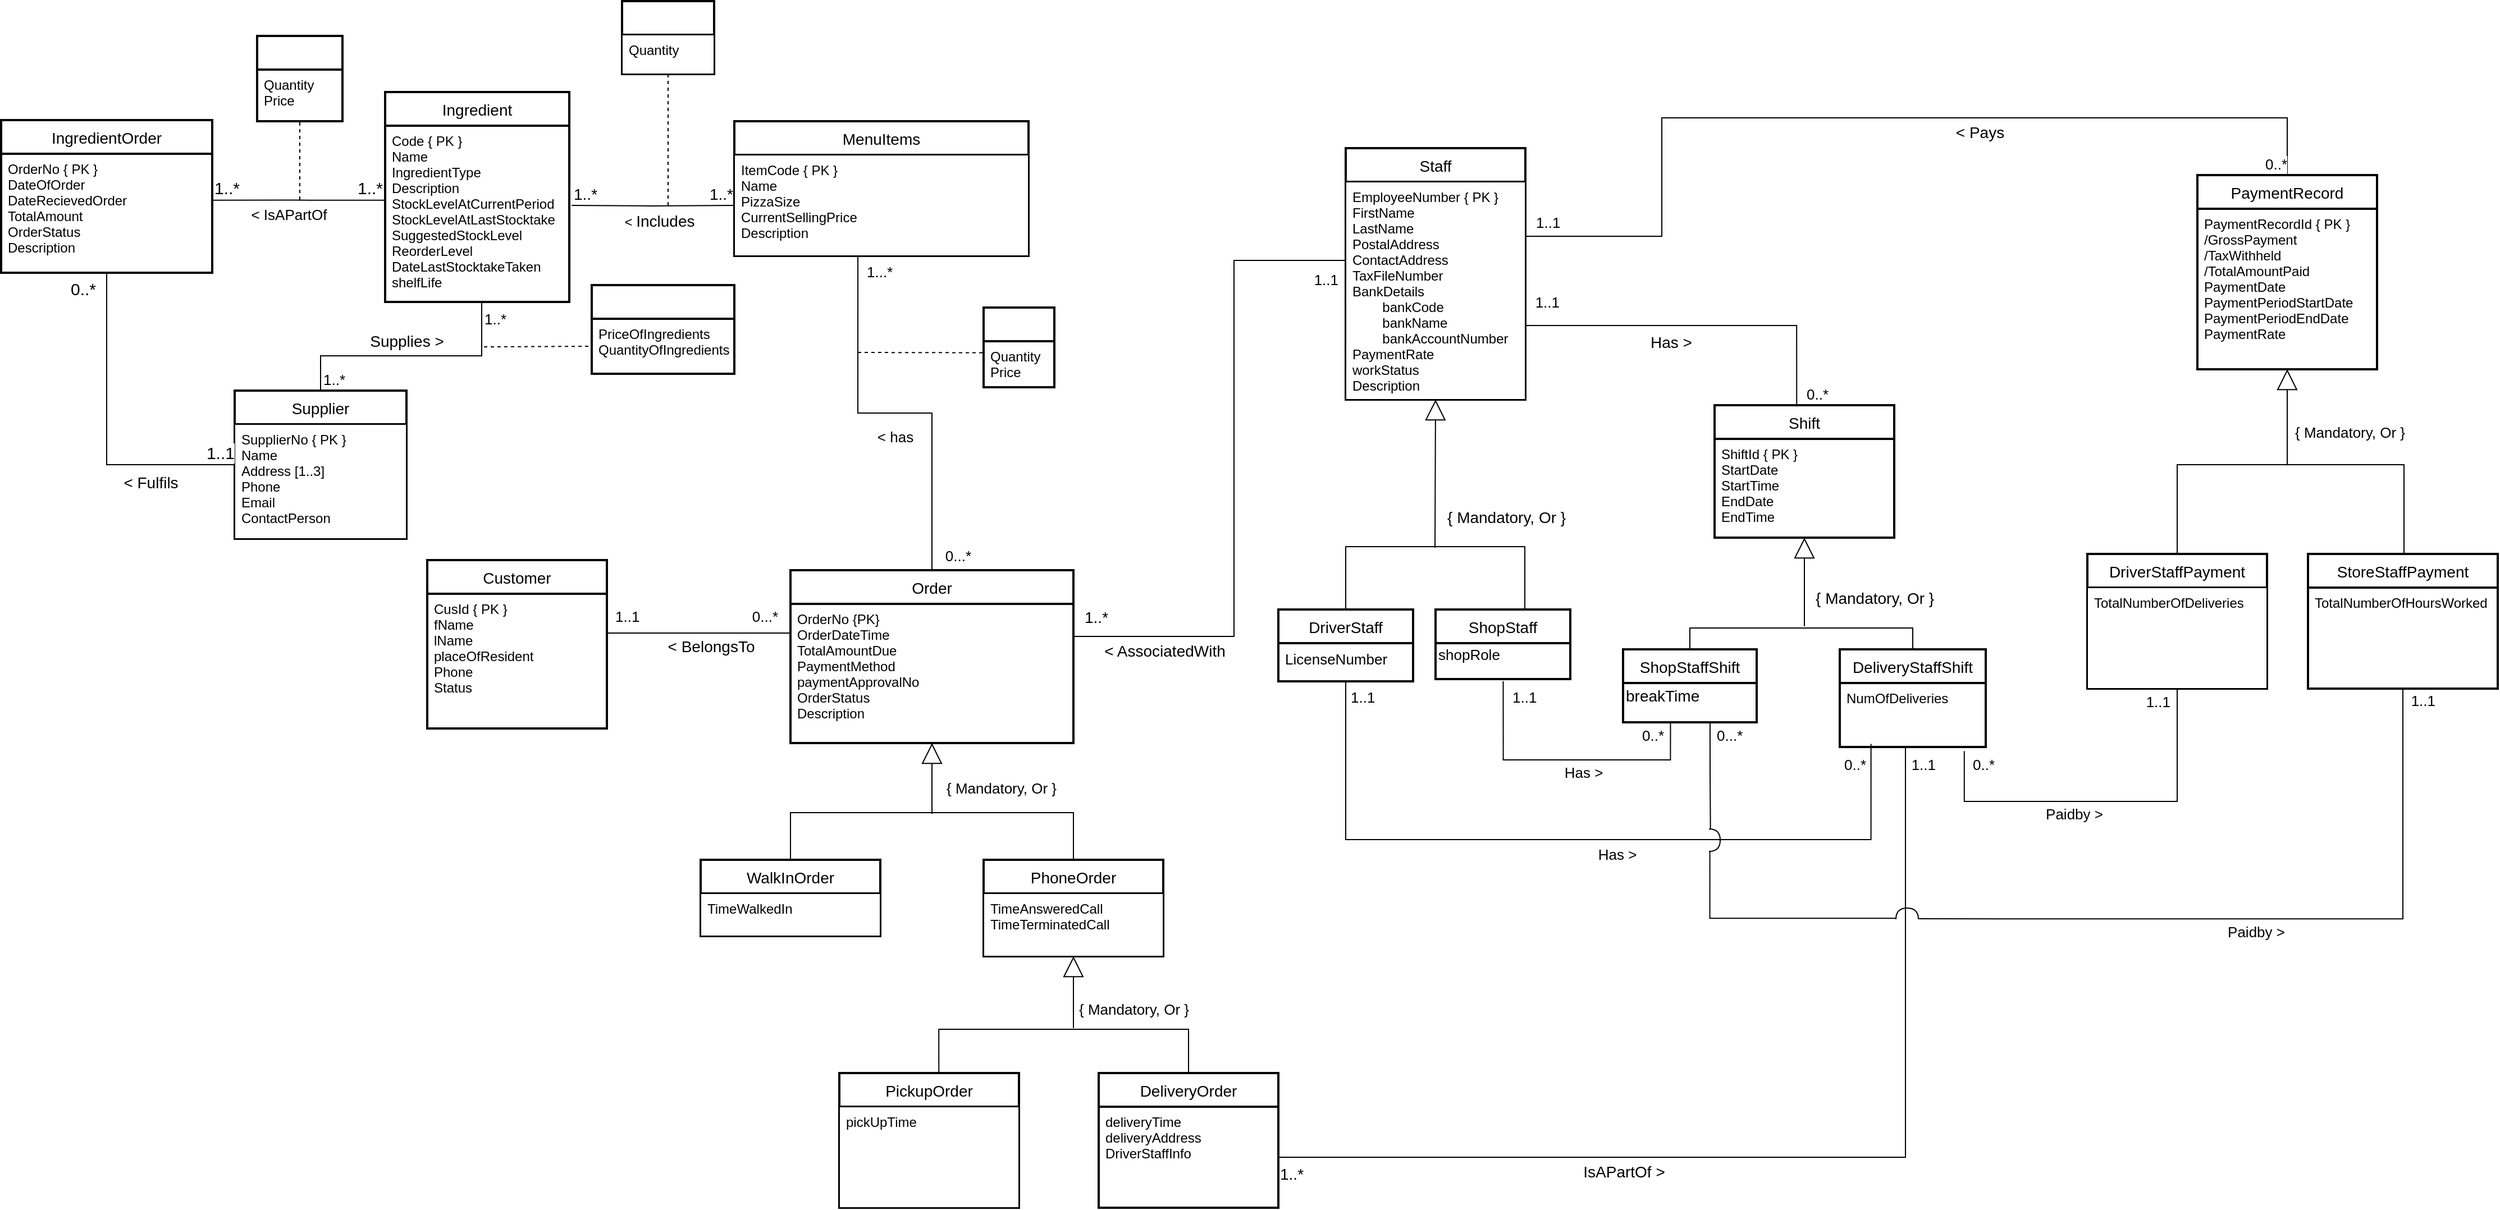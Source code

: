 <mxfile version="12.1.9" type="device" pages="1"><diagram id="5v86QGyuzgMImL1eZHsM" name="Page-1"><mxGraphModel dx="2627" dy="1378" grid="0" gridSize="10" guides="1" tooltips="1" connect="1" arrows="1" fold="1" page="0" pageScale="1" pageWidth="827" pageHeight="1169" math="0" shadow="0"><root><mxCell id="0"/><mxCell id="1" parent="0"/><mxCell id="y1MUxtFvdS9-Ag9Gjrmt-1" value="Order" style="swimlane;childLayout=stackLayout;horizontal=1;startSize=30;horizontalStack=0;rounded=0;fontSize=14;fontStyle=0;strokeWidth=2;resizeParent=0;resizeLast=1;shadow=0;dashed=0;align=center;" parent="1" vertex="1"><mxGeometry x="166" y="186" width="252" height="154" as="geometry"/></mxCell><mxCell id="y1MUxtFvdS9-Ag9Gjrmt-2" value="OrderNo {PK}&#xA;OrderDateTime&#xA;TotalAmountDue&#xA;PaymentMethod&#xA;paymentApprovalNo&#xA;OrderStatus&#xA;Description&#xA;&#xA;&#xA;&#xA;" style="align=left;strokeColor=none;fillColor=none;spacingLeft=4;fontSize=12;verticalAlign=top;resizable=0;rotatable=0;part=1;" parent="y1MUxtFvdS9-Ag9Gjrmt-1" vertex="1"><mxGeometry y="30" width="252" height="124" as="geometry"/></mxCell><mxCell id="y1MUxtFvdS9-Ag9Gjrmt-3" value="PhoneOrder" style="swimlane;childLayout=stackLayout;horizontal=1;startSize=30;horizontalStack=0;rounded=0;fontSize=14;fontStyle=0;strokeWidth=2;resizeParent=0;resizeLast=1;shadow=0;dashed=0;align=center;" parent="1" vertex="1"><mxGeometry x="338" y="444" width="160" height="86" as="geometry"/></mxCell><mxCell id="y1MUxtFvdS9-Ag9Gjrmt-4" value="TimeAnsweredCall&#xA;TimeTerminatedCall&#xA;&#xA;" style="align=left;spacingLeft=4;fontSize=12;verticalAlign=top;resizable=0;rotatable=0;part=1;" parent="y1MUxtFvdS9-Ag9Gjrmt-3" vertex="1"><mxGeometry y="30" width="160" height="56" as="geometry"/></mxCell><mxCell id="y1MUxtFvdS9-Ag9Gjrmt-7" value="WalkInOrder" style="swimlane;childLayout=stackLayout;horizontal=1;startSize=30;horizontalStack=0;rounded=0;fontSize=14;fontStyle=0;strokeWidth=2;resizeParent=0;resizeLast=1;shadow=0;dashed=0;align=center;" parent="1" vertex="1"><mxGeometry x="86" y="444" width="160" height="68" as="geometry"/></mxCell><mxCell id="y1MUxtFvdS9-Ag9Gjrmt-8" value="TimeWalkedIn" style="align=left;spacingLeft=4;fontSize=12;verticalAlign=top;resizable=0;rotatable=0;part=1;" parent="y1MUxtFvdS9-Ag9Gjrmt-7" vertex="1"><mxGeometry y="30" width="160" height="38" as="geometry"/></mxCell><mxCell id="y1MUxtFvdS9-Ag9Gjrmt-13" value="" style="endArrow=block;endSize=16;endFill=0;html=1;entryX=0.5;entryY=1;entryDx=0;entryDy=0;" parent="1" target="y1MUxtFvdS9-Ag9Gjrmt-2" edge="1"><mxGeometry width="160" relative="1" as="geometry"><mxPoint x="292" y="403" as="sourcePoint"/><mxPoint x="338" y="371.5" as="targetPoint"/></mxGeometry></mxCell><mxCell id="y1MUxtFvdS9-Ag9Gjrmt-14" value="" style="endArrow=none;html=1;edgeStyle=orthogonalEdgeStyle;rounded=0;exitX=0.5;exitY=0;exitDx=0;exitDy=0;" parent="1" source="y1MUxtFvdS9-Ag9Gjrmt-7" target="y1MUxtFvdS9-Ag9Gjrmt-3" edge="1"><mxGeometry relative="1" as="geometry"><mxPoint x="162" y="402" as="sourcePoint"/><mxPoint x="400" y="402" as="targetPoint"/><Array as="points"><mxPoint x="166" y="402"/><mxPoint x="418" y="402"/></Array></mxGeometry></mxCell><mxCell id="y1MUxtFvdS9-Ag9Gjrmt-26" value="Customer" style="swimlane;childLayout=stackLayout;horizontal=1;startSize=30;horizontalStack=0;rounded=0;fontSize=14;fontStyle=0;strokeWidth=2;resizeParent=0;resizeLast=1;shadow=0;dashed=0;align=center;" parent="1" vertex="1"><mxGeometry x="-157.5" y="177" width="160" height="150" as="geometry"/></mxCell><mxCell id="y1MUxtFvdS9-Ag9Gjrmt-27" value="CusId { PK }&#xA;fName&#xA;lName&#xA;placeOfResident &#xA;Phone&#xA;Status&#xA;&#xA;" style="align=left;strokeColor=none;fillColor=none;spacingLeft=4;fontSize=12;verticalAlign=top;resizable=0;rotatable=0;part=1;" parent="y1MUxtFvdS9-Ag9Gjrmt-26" vertex="1"><mxGeometry y="30" width="160" height="120" as="geometry"/></mxCell><mxCell id="y1MUxtFvdS9-Ag9Gjrmt-28" value="&lt;font style=&quot;font-size: 14px&quot;&gt;&amp;lt; BelongsTo&lt;/font&gt;" style="endArrow=none;html=1;edgeStyle=orthogonalEdgeStyle;entryX=0.001;entryY=0.398;entryDx=0;entryDy=0;entryPerimeter=0;rounded=0;exitX=1;exitY=0.25;exitDx=0;exitDy=0;" parent="1" source="y1MUxtFvdS9-Ag9Gjrmt-27" target="y1MUxtFvdS9-Ag9Gjrmt-2" edge="1"><mxGeometry x="0.012" y="-12" relative="1" as="geometry"><mxPoint x="20" y="246" as="sourcePoint"/><mxPoint x="155.5" y="243.5" as="targetPoint"/><Array as="points"><mxPoint x="3" y="242"/></Array><mxPoint as="offset"/></mxGeometry></mxCell><mxCell id="y1MUxtFvdS9-Ag9Gjrmt-29" value="1..1" style="resizable=0;html=1;align=left;verticalAlign=bottom;labelBackgroundColor=#ffffff;fontSize=13;" parent="y1MUxtFvdS9-Ag9Gjrmt-28" connectable="0" vertex="1"><mxGeometry x="-1" relative="1" as="geometry"><mxPoint x="5" as="offset"/></mxGeometry></mxCell><mxCell id="y1MUxtFvdS9-Ag9Gjrmt-30" value="0...*" style="resizable=0;html=1;align=right;verticalAlign=bottom;labelBackgroundColor=#ffffff;fontSize=13;" parent="y1MUxtFvdS9-Ag9Gjrmt-28" connectable="0" vertex="1"><mxGeometry x="1" relative="1" as="geometry"><mxPoint x="-11" y="-27.5" as="offset"/></mxGeometry></mxCell><mxCell id="y1MUxtFvdS9-Ag9Gjrmt-31" value="MenuItems" style="swimlane;childLayout=stackLayout;horizontal=1;startSize=30;horizontalStack=0;rounded=0;fontSize=14;fontStyle=0;strokeWidth=2;resizeParent=0;resizeLast=1;shadow=0;dashed=0;align=center;strokeColor=#000000;" parent="1" vertex="1"><mxGeometry x="116" y="-214" width="262" height="120" as="geometry"/></mxCell><mxCell id="y1MUxtFvdS9-Ag9Gjrmt-32" value="ItemCode { PK } &#xA;Name &#xA;PizzaSize&#xA;CurrentSellingPrice&#xA;Description&#xA;" style="align=left;spacingLeft=4;fontSize=12;verticalAlign=top;resizable=0;rotatable=0;part=1;rounded=0;" parent="y1MUxtFvdS9-Ag9Gjrmt-31" vertex="1"><mxGeometry y="30" width="262" height="90" as="geometry"/></mxCell><mxCell id="y1MUxtFvdS9-Ag9Gjrmt-33" value="&lt;font style=&quot;font-size: 13px&quot;&gt;&amp;lt; has&lt;/font&gt;" style="endArrow=none;html=1;edgeStyle=orthogonalEdgeStyle;entryX=0.5;entryY=0;entryDx=0;entryDy=0;exitX=0.42;exitY=1;exitDx=0;exitDy=0;rounded=0;exitPerimeter=0;" parent="1" source="y1MUxtFvdS9-Ag9Gjrmt-32" target="y1MUxtFvdS9-Ag9Gjrmt-1" edge="1"><mxGeometry x="0.314" y="-33" relative="1" as="geometry"><mxPoint x="201" y="15" as="sourcePoint"/><mxPoint x="361" y="15" as="targetPoint"/><mxPoint as="offset"/></mxGeometry></mxCell><mxCell id="y1MUxtFvdS9-Ag9Gjrmt-34" value="1...*" style="resizable=0;html=1;align=left;verticalAlign=bottom;labelBackgroundColor=#ffffff;fontSize=13;" parent="y1MUxtFvdS9-Ag9Gjrmt-33" connectable="0" vertex="1"><mxGeometry x="-1" relative="1" as="geometry"><mxPoint x="6" y="24.5" as="offset"/></mxGeometry></mxCell><mxCell id="y1MUxtFvdS9-Ag9Gjrmt-35" value="0...*" style="resizable=0;html=1;align=right;verticalAlign=bottom;labelBackgroundColor=#ffffff;fontSize=13;" parent="y1MUxtFvdS9-Ag9Gjrmt-33" connectable="0" vertex="1"><mxGeometry x="1" relative="1" as="geometry"><mxPoint x="35" y="-2.5" as="offset"/></mxGeometry></mxCell><mxCell id="y1MUxtFvdS9-Ag9Gjrmt-37" value="" style="swimlane;childLayout=stackLayout;horizontal=1;startSize=30;horizontalStack=0;rounded=0;fontSize=14;fontStyle=0;strokeWidth=2;resizeParent=0;resizeLast=1;shadow=0;dashed=0;align=center;" parent="1" vertex="1"><mxGeometry x="338" y="-48" width="63" height="71" as="geometry"/></mxCell><mxCell id="y1MUxtFvdS9-Ag9Gjrmt-38" value="Quantity&#xA;Price&#xA;" style="align=left;strokeColor=none;fillColor=none;spacingLeft=4;fontSize=12;verticalAlign=top;resizable=0;rotatable=0;part=1;" parent="y1MUxtFvdS9-Ag9Gjrmt-37" vertex="1"><mxGeometry y="30" width="63" height="41" as="geometry"/></mxCell><mxCell id="y1MUxtFvdS9-Ag9Gjrmt-41" value="" style="endArrow=none;dashed=1;html=1;entryX=0;entryY=0.25;entryDx=0;entryDy=0;" parent="1" target="y1MUxtFvdS9-Ag9Gjrmt-38" edge="1"><mxGeometry width="50" height="50" relative="1" as="geometry"><mxPoint x="226" y="-8" as="sourcePoint"/><mxPoint x="335" y="7" as="targetPoint"/></mxGeometry></mxCell><mxCell id="y1MUxtFvdS9-Ag9Gjrmt-42" value="Ingredient" style="swimlane;childLayout=stackLayout;horizontal=1;startSize=30;horizontalStack=0;rounded=0;fontSize=14;fontStyle=0;strokeWidth=2;resizeParent=0;resizeLast=1;shadow=0;dashed=0;align=center;" parent="1" vertex="1"><mxGeometry x="-195" y="-240" width="164" height="187" as="geometry"/></mxCell><mxCell id="y1MUxtFvdS9-Ag9Gjrmt-43" value="Code { PK } &#xA;Name&#xA;IngredientType &#xA;Description&#xA;StockLevelAtCurrentPeriod&#xA;StockLevelAtLastStocktake&#xA;SuggestedStockLevel&#xA;ReorderLevel&#xA;DateLastStocktakeTaken&#xA;shelfLife&#xA;&#xA;" style="align=left;strokeColor=none;fillColor=none;spacingLeft=4;fontSize=12;verticalAlign=top;resizable=0;rotatable=0;part=1;" parent="y1MUxtFvdS9-Ag9Gjrmt-42" vertex="1"><mxGeometry y="30" width="164" height="157" as="geometry"/></mxCell><mxCell id="y1MUxtFvdS9-Ag9Gjrmt-44" value="Supplier" style="swimlane;childLayout=stackLayout;horizontal=1;startSize=30;horizontalStack=0;rounded=0;fontSize=14;fontStyle=0;strokeWidth=2;resizeParent=0;resizeLast=1;shadow=0;dashed=0;align=center;" parent="1" vertex="1"><mxGeometry x="-329" y="26" width="153" height="132" as="geometry"/></mxCell><mxCell id="y1MUxtFvdS9-Ag9Gjrmt-45" value="SupplierNo { PK }&#xA;Name&#xA;Address [1..3]&#xA;Phone&#xA;Email&#xA;ContactPerson&#xA;" style="align=left;spacingLeft=4;fontSize=12;verticalAlign=top;resizable=0;rotatable=0;part=1;rounded=0;" parent="y1MUxtFvdS9-Ag9Gjrmt-44" vertex="1"><mxGeometry y="30" width="153" height="102" as="geometry"/></mxCell><mxCell id="y1MUxtFvdS9-Ag9Gjrmt-55" value="" style="endArrow=none;html=1;edgeStyle=orthogonalEdgeStyle;entryX=0.5;entryY=1;entryDx=0;entryDy=0;exitX=0.5;exitY=0;exitDx=0;exitDy=0;rounded=0;" parent="1" source="y1MUxtFvdS9-Ag9Gjrmt-44" target="y1MUxtFvdS9-Ag9Gjrmt-43" edge="1"><mxGeometry relative="1" as="geometry"><mxPoint x="-349" y="-11" as="sourcePoint"/><mxPoint x="-189" y="-11" as="targetPoint"/><Array as="points"><mxPoint x="-252" y="-5"/><mxPoint x="-109" y="-5"/></Array></mxGeometry></mxCell><mxCell id="y1MUxtFvdS9-Ag9Gjrmt-56" value="&lt;font style=&quot;font-size: 13px&quot;&gt;1..*&lt;/font&gt;" style="resizable=0;html=1;align=left;verticalAlign=bottom;labelBackgroundColor=#ffffff;fontSize=10;" parent="y1MUxtFvdS9-Ag9Gjrmt-55" connectable="0" vertex="1"><mxGeometry x="-1" relative="1" as="geometry"/></mxCell><mxCell id="y1MUxtFvdS9-Ag9Gjrmt-57" value="&lt;font style=&quot;font-size: 13px&quot;&gt;1..*&lt;/font&gt;" style="resizable=0;html=1;align=right;verticalAlign=bottom;labelBackgroundColor=#ffffff;fontSize=10;" parent="y1MUxtFvdS9-Ag9Gjrmt-55" connectable="0" vertex="1"><mxGeometry x="1" relative="1" as="geometry"><mxPoint x="26.5" y="25" as="offset"/></mxGeometry></mxCell><mxCell id="Xc2gCDijcCXvqVwI077y-15" value="Supplies &amp;gt;" style="text;html=1;resizable=0;points=[];align=center;verticalAlign=middle;labelBackgroundColor=#ffffff;fontSize=14;" parent="y1MUxtFvdS9-Ag9Gjrmt-55" vertex="1" connectable="0"><mxGeometry x="0.09" relative="1" as="geometry"><mxPoint x="-16.5" y="-13" as="offset"/></mxGeometry></mxCell><mxCell id="y1MUxtFvdS9-Ag9Gjrmt-58" value="IngredientOrder" style="swimlane;childLayout=stackLayout;horizontal=1;startSize=30;horizontalStack=0;rounded=0;fontSize=14;fontStyle=0;strokeWidth=2;resizeParent=0;resizeLast=1;shadow=0;dashed=0;align=center;" parent="1" vertex="1"><mxGeometry x="-537" y="-215" width="188" height="136" as="geometry"/></mxCell><mxCell id="y1MUxtFvdS9-Ag9Gjrmt-59" value="OrderNo { PK }&#xA;DateOfOrder&#xA;DateRecievedOrder&#xA;TotalAmount&#xA;OrderStatus&#xA;Description&#xA;" style="align=left;strokeColor=none;fillColor=none;spacingLeft=4;fontSize=12;verticalAlign=top;resizable=0;rotatable=0;part=1;" parent="y1MUxtFvdS9-Ag9Gjrmt-58" vertex="1"><mxGeometry y="30" width="188" height="106" as="geometry"/></mxCell><mxCell id="y1MUxtFvdS9-Ag9Gjrmt-60" value="" style="endArrow=none;html=1;edgeStyle=orthogonalEdgeStyle;entryX=-0.006;entryY=0.423;entryDx=0;entryDy=0;entryPerimeter=0;exitX=0.994;exitY=0.39;exitDx=0;exitDy=0;exitPerimeter=0;" parent="1" source="y1MUxtFvdS9-Ag9Gjrmt-59" target="y1MUxtFvdS9-Ag9Gjrmt-43" edge="1"><mxGeometry relative="1" as="geometry"><mxPoint x="-342.5" y="-132.5" as="sourcePoint"/><mxPoint x="-182.5" y="-132.5" as="targetPoint"/></mxGeometry></mxCell><mxCell id="y1MUxtFvdS9-Ag9Gjrmt-61" value="1..*" style="resizable=0;html=1;align=left;verticalAlign=bottom;labelBackgroundColor=#ffffff;fontSize=15;" parent="y1MUxtFvdS9-Ag9Gjrmt-60" connectable="0" vertex="1"><mxGeometry x="-1" relative="1" as="geometry"><mxPoint x="1" as="offset"/></mxGeometry></mxCell><mxCell id="y1MUxtFvdS9-Ag9Gjrmt-62" value="1..*" style="resizable=0;html=1;align=right;verticalAlign=bottom;labelBackgroundColor=#ffffff;fontSize=15;" parent="y1MUxtFvdS9-Ag9Gjrmt-60" connectable="0" vertex="1"><mxGeometry x="1" relative="1" as="geometry"/></mxCell><mxCell id="Xc2gCDijcCXvqVwI077y-18" value="&amp;lt; IsAPartOf" style="text;html=1;resizable=0;points=[];align=center;verticalAlign=middle;labelBackgroundColor=#ffffff;fontSize=13;" parent="y1MUxtFvdS9-Ag9Gjrmt-60" vertex="1" connectable="0"><mxGeometry x="0.018" y="-20" relative="1" as="geometry"><mxPoint x="-10" y="-7.5" as="offset"/></mxGeometry></mxCell><mxCell id="y1MUxtFvdS9-Ag9Gjrmt-63" value="Staff" style="swimlane;childLayout=stackLayout;horizontal=1;startSize=30;horizontalStack=0;rounded=0;fontSize=14;fontStyle=0;strokeWidth=2;resizeParent=0;resizeLast=1;shadow=0;dashed=0;align=center;" parent="1" vertex="1"><mxGeometry x="660.5" y="-190" width="160" height="224" as="geometry"/></mxCell><mxCell id="y1MUxtFvdS9-Ag9Gjrmt-64" value="EmployeeNumber { PK }&#xA;FirstName&#xA;LastName&#xA;PostalAddress&#xA;ContactAddress&#xA;TaxFileNumber&#xA;BankDetails&#xA;        bankCode&#xA;        bankName&#xA;        bankAccountNumber&#xA;PaymentRate&#xA;workStatus&#xA;Description&#xA;&#xA;" style="align=left;spacingLeft=4;fontSize=12;verticalAlign=top;resizable=0;rotatable=0;part=1;" parent="y1MUxtFvdS9-Ag9Gjrmt-63" vertex="1"><mxGeometry y="30" width="160" height="194" as="geometry"/></mxCell><mxCell id="y1MUxtFvdS9-Ag9Gjrmt-65" value="Shift" style="swimlane;childLayout=stackLayout;horizontal=1;startSize=30;horizontalStack=0;rounded=0;fontSize=14;fontStyle=0;strokeWidth=2;resizeParent=0;resizeLast=1;shadow=0;dashed=0;align=center;" parent="1" vertex="1"><mxGeometry x="989" y="39" width="160" height="118" as="geometry"/></mxCell><mxCell id="y1MUxtFvdS9-Ag9Gjrmt-66" value="ShiftId { PK }&#xA;StartDate&#xA;StartTime&#xA;EndDate&#xA;EndTime" style="align=left;strokeColor=none;fillColor=none;spacingLeft=4;fontSize=12;verticalAlign=top;resizable=0;rotatable=0;part=1;" parent="y1MUxtFvdS9-Ag9Gjrmt-65" vertex="1"><mxGeometry y="30" width="160" height="88" as="geometry"/></mxCell><mxCell id="y1MUxtFvdS9-Ag9Gjrmt-67" value="PaymentRecord" style="swimlane;childLayout=stackLayout;horizontal=1;startSize=30;horizontalStack=0;rounded=0;fontSize=14;fontStyle=0;strokeWidth=2;resizeParent=0;resizeLast=1;shadow=0;dashed=0;align=center;" parent="1" vertex="1"><mxGeometry x="1419" y="-166" width="160" height="173" as="geometry"/></mxCell><mxCell id="y1MUxtFvdS9-Ag9Gjrmt-68" value="PaymentRecordId { PK }&#xA;/GrossPayment&#xA;/TaxWithheld&#xA;/TotalAmountPaid&#xA;PaymentDate&#xA;PaymentPeriodStartDate&#xA;PaymentPeriodEndDate&#xA;PaymentRate&#xA;&#xA;&#xA;" style="align=left;strokeColor=none;fillColor=none;spacingLeft=4;fontSize=12;verticalAlign=top;resizable=0;rotatable=0;part=1;" parent="y1MUxtFvdS9-Ag9Gjrmt-67" vertex="1"><mxGeometry y="30" width="160" height="143" as="geometry"/></mxCell><mxCell id="y1MUxtFvdS9-Ag9Gjrmt-71" value="" style="endArrow=none;html=1;edgeStyle=orthogonalEdgeStyle;entryX=1;entryY=0.5;entryDx=0;entryDy=0;exitX=0.457;exitY=0.01;exitDx=0;exitDy=0;exitPerimeter=0;rounded=0;" parent="1" source="y1MUxtFvdS9-Ag9Gjrmt-65" target="y1MUxtFvdS9-Ag9Gjrmt-64" edge="1"><mxGeometry relative="1" as="geometry"><mxPoint x="580" y="121.5" as="sourcePoint"/><mxPoint x="740" y="121.5" as="targetPoint"/><Array as="points"><mxPoint x="1062" y="-32"/></Array></mxGeometry></mxCell><mxCell id="y1MUxtFvdS9-Ag9Gjrmt-72" value="&lt;font style=&quot;font-size: 13px;&quot;&gt;0..*&lt;/font&gt;" style="resizable=0;html=1;align=left;verticalAlign=bottom;labelBackgroundColor=#ffffff;fontSize=13;" parent="y1MUxtFvdS9-Ag9Gjrmt-71" connectable="0" vertex="1"><mxGeometry x="-1" relative="1" as="geometry"><mxPoint x="7" y="-1" as="offset"/></mxGeometry></mxCell><mxCell id="y1MUxtFvdS9-Ag9Gjrmt-73" value="1..1" style="resizable=0;html=1;align=right;verticalAlign=bottom;labelBackgroundColor=#ffffff;fontSize=13;" parent="y1MUxtFvdS9-Ag9Gjrmt-71" connectable="0" vertex="1"><mxGeometry x="1" relative="1" as="geometry"><mxPoint x="30.5" y="20.5" as="offset"/></mxGeometry></mxCell><mxCell id="y1MUxtFvdS9-Ag9Gjrmt-77" value="&lt;font style=&quot;font-size: 14px&quot;&gt;Has &amp;gt;&lt;/font&gt;" style="text;html=1;resizable=0;points=[];align=center;verticalAlign=middle;labelBackgroundColor=#ffffff;" parent="y1MUxtFvdS9-Ag9Gjrmt-71" vertex="1" connectable="0"><mxGeometry x="0.083" y="2" relative="1" as="geometry"><mxPoint x="2" y="13" as="offset"/></mxGeometry></mxCell><mxCell id="y1MUxtFvdS9-Ag9Gjrmt-74" value="" style="endArrow=none;html=1;edgeStyle=orthogonalEdgeStyle;entryX=0.5;entryY=0;entryDx=0;entryDy=0;exitX=1;exitY=0.25;exitDx=0;exitDy=0;rounded=0;" parent="1" source="y1MUxtFvdS9-Ag9Gjrmt-64" target="y1MUxtFvdS9-Ag9Gjrmt-67" edge="1"><mxGeometry relative="1" as="geometry"><mxPoint x="835" y="53" as="sourcePoint"/><mxPoint x="995" y="53" as="targetPoint"/><Array as="points"><mxPoint x="821" y="-112"/><mxPoint x="942" y="-112"/><mxPoint x="942" y="-217"/><mxPoint x="1499" y="-217"/></Array></mxGeometry></mxCell><mxCell id="y1MUxtFvdS9-Ag9Gjrmt-75" value="1..1" style="resizable=0;html=1;align=left;verticalAlign=bottom;labelBackgroundColor=#ffffff;fontSize=13;" parent="y1MUxtFvdS9-Ag9Gjrmt-74" connectable="0" vertex="1"><mxGeometry x="-1" relative="1" as="geometry"><mxPoint x="7" y="-2" as="offset"/></mxGeometry></mxCell><mxCell id="y1MUxtFvdS9-Ag9Gjrmt-76" value="0..*" style="resizable=0;html=1;align=right;verticalAlign=bottom;labelBackgroundColor=#ffffff;fontSize=13;" parent="y1MUxtFvdS9-Ag9Gjrmt-74" connectable="0" vertex="1"><mxGeometry x="1" relative="1" as="geometry"/></mxCell><mxCell id="y1MUxtFvdS9-Ag9Gjrmt-78" value="&amp;lt; Pays" style="text;html=1;resizable=0;points=[];align=center;verticalAlign=middle;labelBackgroundColor=#ffffff;fontSize=14;" parent="y1MUxtFvdS9-Ag9Gjrmt-74" vertex="1" connectable="0"><mxGeometry x="-0.081" y="-28" relative="1" as="geometry"><mxPoint x="126" y="-15" as="offset"/></mxGeometry></mxCell><mxCell id="y1MUxtFvdS9-Ag9Gjrmt-84" value="DriverStaff" style="swimlane;childLayout=stackLayout;horizontal=1;startSize=30;horizontalStack=0;rounded=0;fontSize=14;fontStyle=0;strokeWidth=2;resizeParent=0;resizeLast=1;shadow=0;dashed=0;align=center;" parent="1" vertex="1"><mxGeometry x="600.5" y="221" width="120" height="64" as="geometry"/></mxCell><mxCell id="y1MUxtFvdS9-Ag9Gjrmt-85" value="LicenseNumber" style="align=left;strokeColor=none;fillColor=none;spacingLeft=4;fontSize=13;verticalAlign=top;resizable=0;rotatable=0;part=1;" parent="y1MUxtFvdS9-Ag9Gjrmt-84" vertex="1"><mxGeometry y="30" width="120" height="34" as="geometry"/></mxCell><mxCell id="y1MUxtFvdS9-Ag9Gjrmt-86" value="ShopStaff" style="swimlane;childLayout=stackLayout;horizontal=1;startSize=30;horizontalStack=0;rounded=0;fontSize=14;fontStyle=0;strokeWidth=2;resizeParent=0;resizeLast=1;shadow=0;dashed=0;align=center;" parent="1" vertex="1"><mxGeometry x="740.5" y="221" width="120" height="62" as="geometry"/></mxCell><mxCell id="RXO_KxQdRvg5iyogIQlF-4" value="&lt;font style=&quot;font-size: 13px&quot;&gt;shopRole&lt;/font&gt;" style="text;html=1;resizable=0;points=[];autosize=1;align=left;verticalAlign=top;spacingTop=-4;" parent="y1MUxtFvdS9-Ag9Gjrmt-86" vertex="1"><mxGeometry y="30" width="120" height="32" as="geometry"/></mxCell><mxCell id="y1MUxtFvdS9-Ag9Gjrmt-90" value="" style="endArrow=block;endSize=16;endFill=0;html=1;entryX=0.5;entryY=1;entryDx=0;entryDy=0;" parent="1" target="y1MUxtFvdS9-Ag9Gjrmt-64" edge="1"><mxGeometry width="160" relative="1" as="geometry"><mxPoint x="740" y="166" as="sourcePoint"/><mxPoint x="760.5" y="145.5" as="targetPoint"/></mxGeometry></mxCell><mxCell id="y1MUxtFvdS9-Ag9Gjrmt-93" value="" style="endArrow=none;html=1;edgeStyle=orthogonalEdgeStyle;entryX=0.5;entryY=0;entryDx=0;entryDy=0;exitX=0.5;exitY=0;exitDx=0;exitDy=0;rounded=0;" parent="1" source="y1MUxtFvdS9-Ag9Gjrmt-84" target="y1MUxtFvdS9-Ag9Gjrmt-86" edge="1"><mxGeometry relative="1" as="geometry"><mxPoint x="660" y="163.5" as="sourcePoint"/><mxPoint x="820" y="163.5" as="targetPoint"/><Array as="points"><mxPoint x="660" y="165"/><mxPoint x="820" y="165"/></Array></mxGeometry></mxCell><mxCell id="y1MUxtFvdS9-Ag9Gjrmt-95" value="" style="resizable=0;html=1;align=right;verticalAlign=bottom;labelBackgroundColor=#ffffff;fontSize=10;" parent="y1MUxtFvdS9-Ag9Gjrmt-93" connectable="0" vertex="1"><mxGeometry x="1" relative="1" as="geometry"/></mxCell><mxCell id="y1MUxtFvdS9-Ag9Gjrmt-99" value="" style="swimlane;childLayout=stackLayout;horizontal=1;startSize=30;horizontalStack=0;rounded=0;fontSize=14;fontStyle=0;strokeWidth=2;resizeParent=0;resizeLast=1;shadow=0;dashed=0;align=center;strokeColor=#000000;" parent="1" vertex="1"><mxGeometry x="16" y="-321" width="82" height="65" as="geometry"/></mxCell><mxCell id="y1MUxtFvdS9-Ag9Gjrmt-100" value="Quantity" style="align=left;spacingLeft=4;fontSize=12;verticalAlign=top;resizable=0;rotatable=0;part=1;rounded=0;" parent="y1MUxtFvdS9-Ag9Gjrmt-99" vertex="1"><mxGeometry y="30" width="82" height="35" as="geometry"/></mxCell><mxCell id="y1MUxtFvdS9-Ag9Gjrmt-101" value="" style="endArrow=none;dashed=1;html=1;entryX=0.5;entryY=1;entryDx=0;entryDy=0;" parent="1" target="y1MUxtFvdS9-Ag9Gjrmt-100" edge="1"><mxGeometry width="50" height="50" relative="1" as="geometry"><mxPoint x="57" y="-139" as="sourcePoint"/><mxPoint x="-475" y="585" as="targetPoint"/></mxGeometry></mxCell><mxCell id="y1MUxtFvdS9-Ag9Gjrmt-107" value="DeliveryOrder" style="swimlane;childLayout=stackLayout;horizontal=1;startSize=30;horizontalStack=0;rounded=0;fontSize=14;fontStyle=0;strokeWidth=2;resizeParent=0;resizeLast=1;shadow=0;dashed=0;align=center;" parent="1" vertex="1"><mxGeometry x="440.5" y="634" width="160" height="120" as="geometry"/></mxCell><mxCell id="y1MUxtFvdS9-Ag9Gjrmt-108" value="deliveryTime&#xA;deliveryAddress&#xA;DriverStaffInfo&#xA;" style="align=left;strokeColor=none;fillColor=none;spacingLeft=4;fontSize=12;verticalAlign=top;resizable=0;rotatable=0;part=1;" parent="y1MUxtFvdS9-Ag9Gjrmt-107" vertex="1"><mxGeometry y="30" width="160" height="90" as="geometry"/></mxCell><mxCell id="y1MUxtFvdS9-Ag9Gjrmt-109" value="PickupOrder" style="swimlane;childLayout=stackLayout;horizontal=1;startSize=30;horizontalStack=0;rounded=0;fontSize=14;fontStyle=0;strokeWidth=2;resizeParent=0;resizeLast=1;shadow=0;dashed=0;align=center;" parent="1" vertex="1"><mxGeometry x="209.5" y="634" width="160" height="120" as="geometry"/></mxCell><mxCell id="y1MUxtFvdS9-Ag9Gjrmt-110" value="pickUpTime" style="align=left;spacingLeft=4;fontSize=12;verticalAlign=top;resizable=0;rotatable=0;part=1;rounded=0;" parent="y1MUxtFvdS9-Ag9Gjrmt-109" vertex="1"><mxGeometry y="30" width="160" height="90" as="geometry"/></mxCell><mxCell id="y1MUxtFvdS9-Ag9Gjrmt-111" value="" style="endArrow=block;endSize=16;endFill=0;html=1;entryX=0.5;entryY=1;entryDx=0;entryDy=0;" parent="1" target="y1MUxtFvdS9-Ag9Gjrmt-4" edge="1"><mxGeometry width="160" relative="1" as="geometry"><mxPoint x="418" y="594" as="sourcePoint"/><mxPoint x="299.5" y="636" as="targetPoint"/></mxGeometry></mxCell><mxCell id="y1MUxtFvdS9-Ag9Gjrmt-112" value="" style="endArrow=none;html=1;edgeStyle=orthogonalEdgeStyle;entryX=0.554;entryY=0.003;entryDx=0;entryDy=0;entryPerimeter=0;exitX=0.5;exitY=0;exitDx=0;exitDy=0;rounded=0;" parent="1" source="y1MUxtFvdS9-Ag9Gjrmt-107" target="y1MUxtFvdS9-Ag9Gjrmt-109" edge="1"><mxGeometry relative="1" as="geometry"><mxPoint x="338" y="595.5" as="sourcePoint"/><mxPoint x="498" y="595.5" as="targetPoint"/><Array as="points"><mxPoint x="521" y="595"/><mxPoint x="298" y="595"/></Array></mxGeometry></mxCell><mxCell id="y1MUxtFvdS9-Ag9Gjrmt-115" value="DeliveryStaffShift" style="swimlane;childLayout=stackLayout;horizontal=1;startSize=30;horizontalStack=0;rounded=0;fontSize=14;fontStyle=0;strokeWidth=2;resizeParent=0;resizeLast=1;shadow=0;dashed=0;align=center;" parent="1" vertex="1"><mxGeometry x="1100.5" y="256.5" width="130" height="87" as="geometry"/></mxCell><mxCell id="y1MUxtFvdS9-Ag9Gjrmt-116" value="NumOfDeliveries&#xA;" style="align=left;strokeColor=none;fillColor=none;spacingLeft=4;fontSize=12;verticalAlign=top;resizable=0;rotatable=0;part=1;" parent="y1MUxtFvdS9-Ag9Gjrmt-115" vertex="1"><mxGeometry y="30" width="130" height="57" as="geometry"/></mxCell><mxCell id="y1MUxtFvdS9-Ag9Gjrmt-117" value="ShopStaffShift" style="swimlane;childLayout=stackLayout;horizontal=1;startSize=30;horizontalStack=0;rounded=0;fontSize=14;fontStyle=0;strokeWidth=2;resizeParent=0;resizeLast=1;shadow=0;dashed=0;align=center;" parent="1" vertex="1"><mxGeometry x="907.5" y="256.5" width="119" height="65" as="geometry"/></mxCell><mxCell id="NXVYsuj7Hu7TKSkvuhte-4" value="&lt;font style=&quot;font-size: 14px&quot;&gt;breakTime&lt;/font&gt;" style="text;html=1;resizable=0;points=[];autosize=1;align=left;verticalAlign=top;spacingTop=-4;" parent="y1MUxtFvdS9-Ag9Gjrmt-117" vertex="1"><mxGeometry y="30" width="119" height="35" as="geometry"/></mxCell><mxCell id="y1MUxtFvdS9-Ag9Gjrmt-119" value="" style="endArrow=block;endSize=16;endFill=0;html=1;entryX=0.5;entryY=1;entryDx=0;entryDy=0;" parent="1" target="y1MUxtFvdS9-Ag9Gjrmt-66" edge="1"><mxGeometry width="160" relative="1" as="geometry"><mxPoint x="1069" y="236" as="sourcePoint"/><mxPoint x="1074" y="38.0" as="targetPoint"/></mxGeometry></mxCell><mxCell id="y1MUxtFvdS9-Ag9Gjrmt-120" value="" style="endArrow=none;html=1;edgeStyle=orthogonalEdgeStyle;entryX=0.5;entryY=0;entryDx=0;entryDy=0;exitX=0.5;exitY=0;exitDx=0;exitDy=0;rounded=0;" parent="1" source="y1MUxtFvdS9-Ag9Gjrmt-117" target="y1MUxtFvdS9-Ag9Gjrmt-115" edge="1"><mxGeometry relative="1" as="geometry"><mxPoint x="849" y="226" as="sourcePoint"/><mxPoint x="1009" y="226" as="targetPoint"/><Array as="points"><mxPoint x="981.5" y="237.5"/><mxPoint x="1156.5" y="237.5"/></Array></mxGeometry></mxCell><mxCell id="y1MUxtFvdS9-Ag9Gjrmt-141" value="" style="endArrow=none;html=1;edgeStyle=orthogonalEdgeStyle;entryX=0;entryY=0.5;entryDx=0;entryDy=0;exitX=0.5;exitY=1;exitDx=0;exitDy=0;rounded=0;" parent="1" source="y1MUxtFvdS9-Ag9Gjrmt-59" target="y1MUxtFvdS9-Ag9Gjrmt-44" edge="1"><mxGeometry relative="1" as="geometry"><mxPoint x="-489" y="198" as="sourcePoint"/><mxPoint x="-329" y="198" as="targetPoint"/></mxGeometry></mxCell><mxCell id="y1MUxtFvdS9-Ag9Gjrmt-142" value="0..*" style="resizable=0;html=1;align=left;verticalAlign=bottom;labelBackgroundColor=#ffffff;fontSize=15;" parent="y1MUxtFvdS9-Ag9Gjrmt-141" connectable="0" vertex="1"><mxGeometry x="-1" relative="1" as="geometry"><mxPoint x="-34.5" y="25" as="offset"/></mxGeometry></mxCell><mxCell id="y1MUxtFvdS9-Ag9Gjrmt-143" value="1..1" style="resizable=0;html=1;align=right;verticalAlign=bottom;labelBackgroundColor=#ffffff;fontSize=15;" parent="y1MUxtFvdS9-Ag9Gjrmt-141" connectable="0" vertex="1"><mxGeometry x="1" relative="1" as="geometry"/></mxCell><mxCell id="Xc2gCDijcCXvqVwI077y-16" value="&amp;lt; Fulfils" style="text;html=1;resizable=0;points=[];align=center;verticalAlign=middle;labelBackgroundColor=#ffffff;fontSize=14;" parent="y1MUxtFvdS9-Ag9Gjrmt-141" vertex="1" connectable="0"><mxGeometry x="0.045" y="17" relative="1" as="geometry"><mxPoint x="22" y="37.5" as="offset"/></mxGeometry></mxCell><mxCell id="y1MUxtFvdS9-Ag9Gjrmt-145" value="" style="endArrow=none;html=1;edgeStyle=orthogonalEdgeStyle;fontSize=16;exitX=1;exitY=0.5;exitDx=0;exitDy=0;entryX=0;entryY=0.5;entryDx=0;entryDy=0;rounded=0;" parent="1" source="y1MUxtFvdS9-Ag9Gjrmt-1" target="y1MUxtFvdS9-Ag9Gjrmt-64" edge="1"><mxGeometry relative="1" as="geometry"><mxPoint x="495.5" y="227.5" as="sourcePoint"/><mxPoint x="655.5" y="227.5" as="targetPoint"/><Array as="points"><mxPoint x="418" y="245"/><mxPoint x="561" y="245"/><mxPoint x="561" y="-90"/><mxPoint x="660" y="-90"/></Array></mxGeometry></mxCell><mxCell id="y1MUxtFvdS9-Ag9Gjrmt-146" value="&lt;font style=&quot;font-size: 14px;&quot;&gt;1..*&lt;/font&gt;" style="resizable=0;html=1;align=left;verticalAlign=bottom;labelBackgroundColor=#ffffff;fontSize=14;" parent="y1MUxtFvdS9-Ag9Gjrmt-145" connectable="0" vertex="1"><mxGeometry x="-1" relative="1" as="geometry"><mxPoint x="8" y="-25" as="offset"/></mxGeometry></mxCell><mxCell id="y1MUxtFvdS9-Ag9Gjrmt-147" value="1..1" style="resizable=0;html=1;align=right;verticalAlign=bottom;labelBackgroundColor=#ffffff;fontSize=13;" parent="y1MUxtFvdS9-Ag9Gjrmt-145" connectable="0" vertex="1"><mxGeometry x="1" relative="1" as="geometry"><mxPoint x="-6" as="offset"/></mxGeometry></mxCell><mxCell id="Xc2gCDijcCXvqVwI077y-10" value="&lt;font style=&quot;font-size: 14px&quot;&gt;&amp;lt; AssociatedWith&lt;/font&gt;" style="text;html=1;resizable=0;points=[];align=center;verticalAlign=middle;labelBackgroundColor=#ffffff;fontSize=13;" parent="y1MUxtFvdS9-Ag9Gjrmt-145" vertex="1" connectable="0"><mxGeometry x="-0.73" y="-2" relative="1" as="geometry"><mxPoint x="14.5" y="11" as="offset"/></mxGeometry></mxCell><mxCell id="y1MUxtFvdS9-Ag9Gjrmt-148" value="" style="endArrow=block;endSize=16;endFill=0;html=1;fontSize=16;entryX=0.5;entryY=1;entryDx=0;entryDy=0;" parent="1" target="y1MUxtFvdS9-Ag9Gjrmt-68" edge="1"><mxGeometry width="160" relative="1" as="geometry"><mxPoint x="1499" y="92" as="sourcePoint"/><mxPoint x="1386.5" y="103.5" as="targetPoint"/></mxGeometry></mxCell><mxCell id="y1MUxtFvdS9-Ag9Gjrmt-151" value="StoreStaffPayment" style="swimlane;childLayout=stackLayout;horizontal=1;startSize=30;horizontalStack=0;rounded=0;fontSize=14;fontStyle=0;strokeWidth=2;resizeParent=0;resizeLast=1;shadow=0;dashed=0;align=center;" parent="1" vertex="1"><mxGeometry x="1517.5" y="171.5" width="169" height="120" as="geometry"/></mxCell><mxCell id="y1MUxtFvdS9-Ag9Gjrmt-152" value="TotalNumberOfHoursWorked" style="align=left;strokeColor=none;fillColor=none;spacingLeft=4;fontSize=12;verticalAlign=top;resizable=0;rotatable=0;part=1;" parent="y1MUxtFvdS9-Ag9Gjrmt-151" vertex="1"><mxGeometry y="30" width="169" height="90" as="geometry"/></mxCell><mxCell id="y1MUxtFvdS9-Ag9Gjrmt-153" value="" style="endArrow=none;html=1;edgeStyle=orthogonalEdgeStyle;fontSize=16;entryX=0.5;entryY=0;entryDx=0;entryDy=0;exitX=0.5;exitY=0;exitDx=0;exitDy=0;rounded=0;" parent="1" source="y1MUxtFvdS9-Ag9Gjrmt-149" target="y1MUxtFvdS9-Ag9Gjrmt-151" edge="1"><mxGeometry relative="1" as="geometry"><mxPoint x="1419" y="70" as="sourcePoint"/><mxPoint x="1579" y="70" as="targetPoint"/><Array as="points"><mxPoint x="1401" y="92"/><mxPoint x="1603" y="92"/></Array></mxGeometry></mxCell><mxCell id="y1MUxtFvdS9-Ag9Gjrmt-149" value="DriverStaffPayment" style="swimlane;childLayout=stackLayout;horizontal=1;startSize=30;horizontalStack=0;rounded=0;fontSize=14;fontStyle=0;strokeWidth=2;resizeParent=0;resizeLast=1;shadow=0;dashed=0;align=center;" parent="1" vertex="1"><mxGeometry x="1321" y="171.5" width="160" height="120" as="geometry"/></mxCell><mxCell id="y1MUxtFvdS9-Ag9Gjrmt-150" value="TotalNumberOfDeliveries&#xA;&#xA;" style="align=left;spacingLeft=4;fontSize=12;verticalAlign=top;resizable=0;rotatable=0;part=1;" parent="y1MUxtFvdS9-Ag9Gjrmt-149" vertex="1"><mxGeometry y="30" width="160" height="90" as="geometry"/></mxCell><mxCell id="y1MUxtFvdS9-Ag9Gjrmt-156" value="" style="swimlane;childLayout=stackLayout;horizontal=1;startSize=30;horizontalStack=0;rounded=0;fontSize=14;fontStyle=0;strokeWidth=2;resizeParent=0;resizeLast=1;shadow=0;dashed=0;align=center;" parent="1" vertex="1"><mxGeometry x="-11" y="-68" width="127" height="79" as="geometry"/></mxCell><mxCell id="y1MUxtFvdS9-Ag9Gjrmt-157" value="PriceOfIngredients&#xA;QuantityOfIngredients&#xA;" style="align=left;strokeColor=none;fillColor=none;spacingLeft=4;fontSize=12;verticalAlign=top;resizable=0;rotatable=0;part=1;" parent="y1MUxtFvdS9-Ag9Gjrmt-156" vertex="1"><mxGeometry y="30" width="127" height="49" as="geometry"/></mxCell><mxCell id="y1MUxtFvdS9-Ag9Gjrmt-158" value="" style="endArrow=none;dashed=1;html=1;fontSize=16;entryX=0;entryY=0.5;entryDx=0;entryDy=0;" parent="1" target="y1MUxtFvdS9-Ag9Gjrmt-157" edge="1"><mxGeometry width="50" height="50" relative="1" as="geometry"><mxPoint x="-107" y="-13" as="sourcePoint"/><mxPoint x="-23" y="-8" as="targetPoint"/></mxGeometry></mxCell><mxCell id="y1MUxtFvdS9-Ag9Gjrmt-162" value="" style="endArrow=none;html=1;edgeStyle=orthogonalEdgeStyle;fontSize=16;exitX=1;exitY=0.5;exitDx=0;exitDy=0;entryX=0.5;entryY=1;entryDx=0;entryDy=0;rounded=0;" parent="1" source="y1MUxtFvdS9-Ag9Gjrmt-108" target="y1MUxtFvdS9-Ag9Gjrmt-116" edge="1"><mxGeometry relative="1" as="geometry"><mxPoint x="662.5" y="749.5" as="sourcePoint"/><mxPoint x="822.5" y="749.5" as="targetPoint"/><Array as="points"><mxPoint x="1159" y="709"/><mxPoint x="1159" y="343"/></Array></mxGeometry></mxCell><mxCell id="y1MUxtFvdS9-Ag9Gjrmt-163" value="&lt;font style=&quot;font-size: 14px;&quot;&gt;1..*&lt;/font&gt;" style="resizable=0;html=1;align=left;verticalAlign=bottom;labelBackgroundColor=#ffffff;fontSize=14;" parent="y1MUxtFvdS9-Ag9Gjrmt-162" connectable="0" vertex="1"><mxGeometry x="-1" relative="1" as="geometry"><mxPoint x="-0.5" y="25" as="offset"/></mxGeometry></mxCell><mxCell id="y1MUxtFvdS9-Ag9Gjrmt-164" value="1..1" style="resizable=0;html=1;align=right;verticalAlign=bottom;labelBackgroundColor=#ffffff;fontSize=13;" parent="y1MUxtFvdS9-Ag9Gjrmt-162" connectable="0" vertex="1"><mxGeometry x="1" relative="1" as="geometry"><mxPoint x="21" y="25.5" as="offset"/></mxGeometry></mxCell><mxCell id="Xc2gCDijcCXvqVwI077y-8" value="&lt;font style=&quot;font-size: 14px&quot;&gt;IsAPartOf &amp;gt;&lt;/font&gt;" style="text;html=1;resizable=0;points=[];align=center;verticalAlign=middle;labelBackgroundColor=#ffffff;fontSize=13;" parent="y1MUxtFvdS9-Ag9Gjrmt-162" vertex="1" connectable="0"><mxGeometry x="-0.34" y="-1" relative="1" as="geometry"><mxPoint y="12" as="offset"/></mxGeometry></mxCell><mxCell id="y1MUxtFvdS9-Ag9Gjrmt-165" value="" style="swimlane;childLayout=stackLayout;horizontal=1;startSize=30;horizontalStack=0;rounded=0;fontSize=14;fontStyle=0;strokeWidth=2;resizeParent=0;resizeLast=1;shadow=0;dashed=0;align=center;" parent="1" vertex="1"><mxGeometry x="-309" y="-290" width="76" height="76" as="geometry"/></mxCell><mxCell id="y1MUxtFvdS9-Ag9Gjrmt-166" value="Quantity&#xA;Price" style="align=left;strokeColor=none;fillColor=none;spacingLeft=4;fontSize=12;verticalAlign=top;resizable=0;rotatable=0;part=1;" parent="y1MUxtFvdS9-Ag9Gjrmt-165" vertex="1"><mxGeometry y="30" width="76" height="46" as="geometry"/></mxCell><mxCell id="y1MUxtFvdS9-Ag9Gjrmt-167" value="" style="endArrow=none;dashed=1;html=1;fontSize=16;entryX=0.5;entryY=1;entryDx=0;entryDy=0;" parent="1" target="y1MUxtFvdS9-Ag9Gjrmt-166" edge="1"><mxGeometry width="50" height="50" relative="1" as="geometry"><mxPoint x="-271" y="-144" as="sourcePoint"/><mxPoint x="-249.5" y="-188" as="targetPoint"/></mxGeometry></mxCell><mxCell id="Xc2gCDijcCXvqVwI077y-1" value="&lt;font style=&quot;font-size: 13px&quot;&gt;{ Mandatory, Or }&lt;/font&gt;" style="text;html=1;resizable=0;points=[];autosize=1;align=left;verticalAlign=top;spacingTop=-4;" parent="1" vertex="1"><mxGeometry x="303" y="369.5" width="108" height="15" as="geometry"/></mxCell><mxCell id="Xc2gCDijcCXvqVwI077y-2" value="&lt;font style=&quot;font-size: 13px&quot;&gt;{ Mandatory, Or }&lt;/font&gt;" style="text;html=1;resizable=0;points=[];autosize=1;align=left;verticalAlign=top;spacingTop=-4;" parent="1" vertex="1"><mxGeometry x="421" y="566.5" width="108" height="15" as="geometry"/></mxCell><mxCell id="Xc2gCDijcCXvqVwI077y-3" value="&lt;font style=&quot;font-size: 14px&quot;&gt;{ Mandatory, Or }&lt;/font&gt;" style="text;html=1;resizable=0;points=[];autosize=1;align=left;verticalAlign=top;spacingTop=-4;" parent="1" vertex="1"><mxGeometry x="748.5" y="128" width="118" height="15" as="geometry"/></mxCell><mxCell id="Xc2gCDijcCXvqVwI077y-4" value="&lt;font style=&quot;font-size: 14px&quot;&gt;{ Mandatory, Or }&lt;/font&gt;" style="text;html=1;resizable=0;points=[];autosize=1;align=left;verticalAlign=top;spacingTop=-4;" parent="1" vertex="1"><mxGeometry x="1076.5" y="199.5" width="118" height="15" as="geometry"/></mxCell><mxCell id="Xc2gCDijcCXvqVwI077y-5" value="&lt;font style=&quot;font-size: 13px&quot;&gt;{ Mandatory, Or }&lt;/font&gt;" style="text;html=1;resizable=0;points=[];autosize=1;align=left;verticalAlign=top;spacingTop=-4;" parent="1" vertex="1"><mxGeometry x="1504" y="52.5" width="108" height="15" as="geometry"/></mxCell><mxCell id="gzTwMi27m3k0SdjKSbEH-6" value="&lt;font style=&quot;font-size: 13px&quot;&gt;Has &amp;gt;&lt;/font&gt;" style="endArrow=none;html=1;edgeStyle=orthogonalEdgeStyle;entryX=0.355;entryY=0.998;entryDx=0;entryDy=0;entryPerimeter=0;exitX=0.502;exitY=1.058;exitDx=0;exitDy=0;exitPerimeter=0;rounded=0;" parent="1" target="NXVYsuj7Hu7TKSkvuhte-4" edge="1"><mxGeometry x="0.119" y="-11" relative="1" as="geometry"><mxPoint x="800.759" y="284.862" as="sourcePoint"/><mxPoint x="968.345" y="322.103" as="targetPoint"/><Array as="points"><mxPoint x="801" y="355"/><mxPoint x="950" y="355"/></Array><mxPoint as="offset"/></mxGeometry></mxCell><mxCell id="gzTwMi27m3k0SdjKSbEH-7" value="1..1" style="resizable=0;html=1;align=left;verticalAlign=bottom;labelBackgroundColor=#ffffff;fontSize=13;" parent="gzTwMi27m3k0SdjKSbEH-6" connectable="0" vertex="1"><mxGeometry x="-1" relative="1" as="geometry"><mxPoint x="6.5" y="24.5" as="offset"/></mxGeometry></mxCell><mxCell id="gzTwMi27m3k0SdjKSbEH-8" value="0..*" style="resizable=0;html=1;align=right;verticalAlign=bottom;labelBackgroundColor=#ffffff;fontSize=13;" parent="gzTwMi27m3k0SdjKSbEH-6" connectable="0" vertex="1"><mxGeometry x="1" relative="1" as="geometry"><mxPoint x="-5" y="21.5" as="offset"/></mxGeometry></mxCell><mxCell id="gzTwMi27m3k0SdjKSbEH-10" value="" style="endArrow=none;html=1;edgeStyle=orthogonalEdgeStyle;entryX=0.214;entryY=0.951;entryDx=0;entryDy=0;entryPerimeter=0;exitX=0.5;exitY=1;exitDx=0;exitDy=0;rounded=0;" parent="1" source="y1MUxtFvdS9-Ag9Gjrmt-85" target="y1MUxtFvdS9-Ag9Gjrmt-116" edge="1"><mxGeometry relative="1" as="geometry"><mxPoint x="786.5" y="486.5" as="sourcePoint"/><mxPoint x="946.5" y="486.5" as="targetPoint"/><Array as="points"><mxPoint x="661" y="426"/><mxPoint x="1128" y="426"/></Array></mxGeometry></mxCell><mxCell id="gzTwMi27m3k0SdjKSbEH-11" value="1..1" style="resizable=0;html=1;align=left;verticalAlign=bottom;labelBackgroundColor=#ffffff;fontSize=13;" parent="gzTwMi27m3k0SdjKSbEH-10" connectable="0" vertex="1"><mxGeometry x="-1" relative="1" as="geometry"><mxPoint x="2" y="24.5" as="offset"/></mxGeometry></mxCell><mxCell id="gzTwMi27m3k0SdjKSbEH-12" value="0..*" style="resizable=0;html=1;align=right;verticalAlign=bottom;labelBackgroundColor=#ffffff;fontSize=13;" parent="gzTwMi27m3k0SdjKSbEH-10" connectable="0" vertex="1"><mxGeometry x="1" relative="1" as="geometry"><mxPoint x="-4" y="28.5" as="offset"/></mxGeometry></mxCell><mxCell id="gzTwMi27m3k0SdjKSbEH-14" value="Has &amp;gt;" style="text;html=1;resizable=0;points=[];align=center;verticalAlign=middle;labelBackgroundColor=#ffffff;fontSize=13;" parent="gzTwMi27m3k0SdjKSbEH-10" vertex="1" connectable="0"><mxGeometry x="0.1" y="1" relative="1" as="geometry"><mxPoint y="13.5" as="offset"/></mxGeometry></mxCell><mxCell id="gzTwMi27m3k0SdjKSbEH-15" value="" style="endArrow=none;html=1;edgeStyle=orthogonalEdgeStyle;fontSize=13;exitX=0.853;exitY=1.064;exitDx=0;exitDy=0;exitPerimeter=0;entryX=0.5;entryY=1;entryDx=0;entryDy=0;rounded=0;" parent="1" source="y1MUxtFvdS9-Ag9Gjrmt-116" target="y1MUxtFvdS9-Ag9Gjrmt-149" edge="1"><mxGeometry relative="1" as="geometry"><mxPoint x="1303.5" y="437.5" as="sourcePoint"/><mxPoint x="1463.5" y="437.5" as="targetPoint"/><Array as="points"><mxPoint x="1211" y="392"/><mxPoint x="1401" y="392"/></Array></mxGeometry></mxCell><mxCell id="gzTwMi27m3k0SdjKSbEH-16" value="0..*" style="resizable=0;html=1;align=left;verticalAlign=bottom;labelBackgroundColor=#ffffff;fontSize=13;" parent="gzTwMi27m3k0SdjKSbEH-15" connectable="0" vertex="1"><mxGeometry x="-1" relative="1" as="geometry"><mxPoint x="6" y="22.5" as="offset"/></mxGeometry></mxCell><mxCell id="gzTwMi27m3k0SdjKSbEH-17" value="1..1" style="resizable=0;html=1;align=right;verticalAlign=bottom;labelBackgroundColor=#ffffff;fontSize=13;" parent="gzTwMi27m3k0SdjKSbEH-15" connectable="0" vertex="1"><mxGeometry x="1" relative="1" as="geometry"><mxPoint x="-6" y="22" as="offset"/></mxGeometry></mxCell><mxCell id="gzTwMi27m3k0SdjKSbEH-18" value="Paidby &amp;gt;" style="text;html=1;resizable=0;points=[];align=center;verticalAlign=middle;labelBackgroundColor=#ffffff;fontSize=13;" parent="gzTwMi27m3k0SdjKSbEH-15" vertex="1" connectable="0"><mxGeometry x="0.128" y="-5" relative="1" as="geometry"><mxPoint x="-47" y="6" as="offset"/></mxGeometry></mxCell><mxCell id="gzTwMi27m3k0SdjKSbEH-22" value="" style="shape=requiredInterface;html=1;verticalLabelPosition=bottom;fontSize=13;" parent="1" vertex="1"><mxGeometry x="984" y="416.5" width="10" height="20" as="geometry"/></mxCell><mxCell id="gzTwMi27m3k0SdjKSbEH-23" value="" style="shape=requiredInterface;html=1;verticalLabelPosition=bottom;fontSize=13;rotation=-90;" parent="1" vertex="1"><mxGeometry x="1155.5" y="482" width="10" height="20" as="geometry"/></mxCell><mxCell id="gzTwMi27m3k0SdjKSbEH-28" value="" style="endArrow=none;html=1;edgeStyle=orthogonalEdgeStyle;fontSize=13;exitX=0.651;exitY=1.021;exitDx=0;exitDy=0;exitPerimeter=0;entryX=0.133;entryY=-0.008;entryDx=0;entryDy=0;entryPerimeter=0;rounded=0;" parent="1" source="NXVYsuj7Hu7TKSkvuhte-4" target="gzTwMi27m3k0SdjKSbEH-22" edge="1"><mxGeometry relative="1" as="geometry"><mxPoint x="933.5" y="492.5" as="sourcePoint"/><mxPoint x="1013" y="379" as="targetPoint"/><Array as="points"><mxPoint x="985" y="369"/></Array></mxGeometry></mxCell><mxCell id="gzTwMi27m3k0SdjKSbEH-29" value="0...*" style="resizable=0;html=1;align=left;verticalAlign=bottom;labelBackgroundColor=#ffffff;fontSize=13;" parent="gzTwMi27m3k0SdjKSbEH-28" connectable="0" vertex="1"><mxGeometry x="-1" relative="1" as="geometry"><mxPoint x="4" y="21.5" as="offset"/></mxGeometry></mxCell><mxCell id="gzTwMi27m3k0SdjKSbEH-31" value="" style="endArrow=none;html=1;edgeStyle=orthogonalEdgeStyle;fontSize=13;exitX=0.081;exitY=1.004;exitDx=0;exitDy=0;exitPerimeter=0;entryX=0.088;entryY=0.006;entryDx=0;entryDy=0;entryPerimeter=0;rounded=0;" parent="1" source="gzTwMi27m3k0SdjKSbEH-22" target="gzTwMi27m3k0SdjKSbEH-23" edge="1"><mxGeometry relative="1" as="geometry"><mxPoint x="909" y="535.5" as="sourcePoint"/><mxPoint x="1069" y="535.5" as="targetPoint"/><Array as="points"><mxPoint x="985" y="496"/></Array></mxGeometry></mxCell><mxCell id="gzTwMi27m3k0SdjKSbEH-34" value="" style="endArrow=none;html=1;edgeStyle=orthogonalEdgeStyle;fontSize=13;exitX=0.044;exitY=1.008;exitDx=0;exitDy=0;exitPerimeter=0;entryX=0.5;entryY=1;entryDx=0;entryDy=0;rounded=0;" parent="1" source="gzTwMi27m3k0SdjKSbEH-23" target="y1MUxtFvdS9-Ag9Gjrmt-152" edge="1"><mxGeometry relative="1" as="geometry"><mxPoint x="1315" y="481.5" as="sourcePoint"/><mxPoint x="1475" y="481.5" as="targetPoint"/><Array as="points"><mxPoint x="1602" y="497"/></Array></mxGeometry></mxCell><mxCell id="gzTwMi27m3k0SdjKSbEH-36" value="1..1" style="resizable=0;html=1;align=right;verticalAlign=bottom;labelBackgroundColor=#ffffff;fontSize=13;" parent="gzTwMi27m3k0SdjKSbEH-34" connectable="0" vertex="1"><mxGeometry x="1" relative="1" as="geometry"><mxPoint x="29.5" y="21.5" as="offset"/></mxGeometry></mxCell><mxCell id="gzTwMi27m3k0SdjKSbEH-37" value="Paidby &amp;gt;" style="text;html=1;resizable=0;points=[];align=center;verticalAlign=middle;labelBackgroundColor=#ffffff;fontSize=13;" parent="gzTwMi27m3k0SdjKSbEH-34" vertex="1" connectable="0"><mxGeometry x="-0.055" y="2" relative="1" as="geometry"><mxPoint y="13.5" as="offset"/></mxGeometry></mxCell><mxCell id="iuSQpbo83_NJU90JTn6M-2" value="" style="endArrow=none;html=1;edgeStyle=orthogonalEdgeStyle;entryX=0;entryY=0.5;entryDx=0;entryDy=0;" parent="1" target="y1MUxtFvdS9-Ag9Gjrmt-32" edge="1"><mxGeometry relative="1" as="geometry"><mxPoint x="-29" y="-139" as="sourcePoint"/><mxPoint x="129" y="33" as="targetPoint"/></mxGeometry></mxCell><mxCell id="iuSQpbo83_NJU90JTn6M-3" value="1..*" style="resizable=0;html=1;align=left;verticalAlign=bottom;labelBackgroundColor=#ffffff;fontSize=14;" parent="iuSQpbo83_NJU90JTn6M-2" connectable="0" vertex="1"><mxGeometry x="-1" relative="1" as="geometry"/></mxCell><mxCell id="iuSQpbo83_NJU90JTn6M-4" value="1..*" style="resizable=0;html=1;align=right;verticalAlign=bottom;labelBackgroundColor=#ffffff;fontSize=14;" parent="iuSQpbo83_NJU90JTn6M-2" connectable="0" vertex="1"><mxGeometry x="1" relative="1" as="geometry"/></mxCell><mxCell id="iuSQpbo83_NJU90JTn6M-5" value="&amp;lt; &lt;font style=&quot;font-size: 14px&quot;&gt;Includes&lt;/font&gt;" style="text;html=1;resizable=0;points=[];align=center;verticalAlign=middle;labelBackgroundColor=#ffffff;" parent="iuSQpbo83_NJU90JTn6M-2" vertex="1" connectable="0"><mxGeometry x="0.055" relative="1" as="geometry"><mxPoint x="1.5" y="14" as="offset"/></mxGeometry></mxCell></root></mxGraphModel></diagram></mxfile>